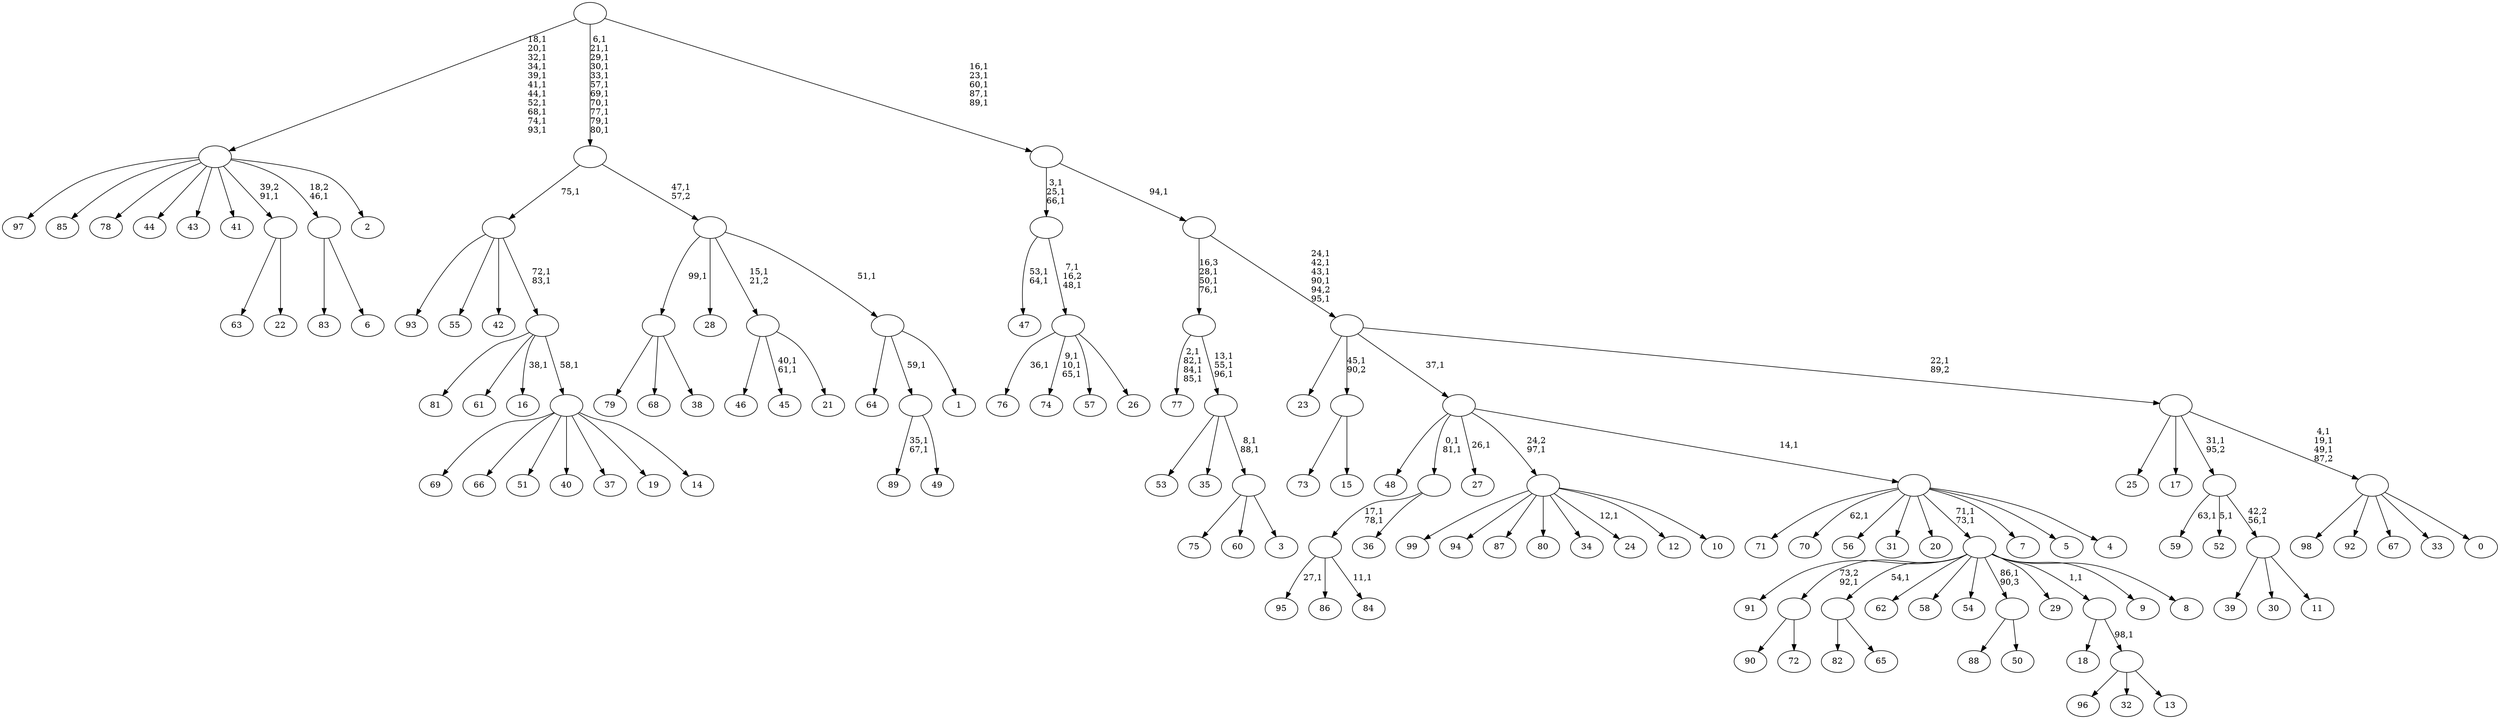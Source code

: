 digraph T {
	200 [label="99"]
	199 [label="98"]
	198 [label="97"]
	197 [label="96"]
	196 [label="95"]
	194 [label="94"]
	193 [label="93"]
	192 [label="92"]
	191 [label="91"]
	190 [label="90"]
	189 [label="89"]
	186 [label="88"]
	185 [label="87"]
	184 [label="86"]
	183 [label="85"]
	182 [label="84"]
	180 [label=""]
	178 [label="83"]
	177 [label="82"]
	176 [label="81"]
	175 [label="80"]
	174 [label="79"]
	173 [label="78"]
	172 [label="77"]
	167 [label="76"]
	165 [label="75"]
	164 [label="74"]
	160 [label="73"]
	159 [label="72"]
	158 [label=""]
	157 [label="71"]
	156 [label="70"]
	154 [label="69"]
	153 [label="68"]
	152 [label="67"]
	151 [label="66"]
	150 [label="65"]
	149 [label=""]
	148 [label="64"]
	147 [label="63"]
	146 [label="62"]
	145 [label="61"]
	144 [label="60"]
	143 [label="59"]
	141 [label="58"]
	140 [label="57"]
	139 [label="56"]
	138 [label="55"]
	137 [label="54"]
	136 [label="53"]
	135 [label="52"]
	133 [label="51"]
	132 [label="50"]
	131 [label=""]
	130 [label="49"]
	129 [label=""]
	128 [label="48"]
	127 [label="47"]
	124 [label="46"]
	123 [label="45"]
	120 [label="44"]
	119 [label="43"]
	118 [label="42"]
	117 [label="41"]
	116 [label="40"]
	115 [label="39"]
	114 [label="38"]
	113 [label=""]
	112 [label="37"]
	111 [label="36"]
	110 [label=""]
	108 [label="35"]
	107 [label="34"]
	106 [label="33"]
	105 [label="32"]
	104 [label="31"]
	103 [label="30"]
	102 [label="29"]
	101 [label="28"]
	100 [label="27"]
	98 [label="26"]
	97 [label=""]
	95 [label=""]
	92 [label="25"]
	91 [label="24"]
	89 [label="23"]
	88 [label="22"]
	87 [label=""]
	86 [label="21"]
	85 [label=""]
	84 [label="20"]
	83 [label="19"]
	82 [label="18"]
	81 [label="17"]
	80 [label="16"]
	78 [label="15"]
	77 [label=""]
	76 [label="14"]
	75 [label=""]
	74 [label=""]
	72 [label=""]
	71 [label="13"]
	70 [label=""]
	69 [label=""]
	68 [label="12"]
	67 [label="11"]
	66 [label=""]
	65 [label=""]
	64 [label="10"]
	63 [label=""]
	62 [label="9"]
	61 [label="8"]
	60 [label=""]
	58 [label="7"]
	57 [label="6"]
	56 [label=""]
	55 [label="5"]
	54 [label="4"]
	53 [label=""]
	52 [label=""]
	51 [label="3"]
	50 [label=""]
	48 [label=""]
	45 [label=""]
	42 [label="2"]
	41 [label=""]
	30 [label="1"]
	29 [label=""]
	28 [label=""]
	27 [label=""]
	16 [label="0"]
	15 [label=""]
	12 [label=""]
	11 [label=""]
	6 [label=""]
	5 [label=""]
	0 [label=""]
	180 -> 182 [label="11,1"]
	180 -> 196 [label="27,1"]
	180 -> 184 [label=""]
	158 -> 190 [label=""]
	158 -> 159 [label=""]
	149 -> 177 [label=""]
	149 -> 150 [label=""]
	131 -> 186 [label=""]
	131 -> 132 [label=""]
	129 -> 189 [label="35,1\n67,1"]
	129 -> 130 [label=""]
	113 -> 174 [label=""]
	113 -> 153 [label=""]
	113 -> 114 [label=""]
	110 -> 180 [label="17,1\n78,1"]
	110 -> 111 [label=""]
	97 -> 164 [label="9,1\n10,1\n65,1"]
	97 -> 167 [label="36,1"]
	97 -> 140 [label=""]
	97 -> 98 [label=""]
	95 -> 97 [label="7,1\n16,2\n48,1"]
	95 -> 127 [label="53,1\n64,1"]
	87 -> 147 [label=""]
	87 -> 88 [label=""]
	85 -> 123 [label="40,1\n61,1"]
	85 -> 124 [label=""]
	85 -> 86 [label=""]
	77 -> 160 [label=""]
	77 -> 78 [label=""]
	75 -> 154 [label=""]
	75 -> 151 [label=""]
	75 -> 133 [label=""]
	75 -> 116 [label=""]
	75 -> 112 [label=""]
	75 -> 83 [label=""]
	75 -> 76 [label=""]
	74 -> 80 [label="38,1"]
	74 -> 176 [label=""]
	74 -> 145 [label=""]
	74 -> 75 [label="58,1"]
	72 -> 74 [label="72,1\n83,1"]
	72 -> 193 [label=""]
	72 -> 138 [label=""]
	72 -> 118 [label=""]
	70 -> 197 [label=""]
	70 -> 105 [label=""]
	70 -> 71 [label=""]
	69 -> 82 [label=""]
	69 -> 70 [label="98,1"]
	66 -> 115 [label=""]
	66 -> 103 [label=""]
	66 -> 67 [label=""]
	65 -> 135 [label="5,1"]
	65 -> 143 [label="63,1"]
	65 -> 66 [label="42,2\n56,1"]
	63 -> 91 [label="12,1"]
	63 -> 200 [label=""]
	63 -> 194 [label=""]
	63 -> 185 [label=""]
	63 -> 175 [label=""]
	63 -> 107 [label=""]
	63 -> 68 [label=""]
	63 -> 64 [label=""]
	60 -> 191 [label=""]
	60 -> 158 [label="73,2\n92,1"]
	60 -> 149 [label="54,1"]
	60 -> 146 [label=""]
	60 -> 141 [label=""]
	60 -> 137 [label=""]
	60 -> 131 [label="86,1\n90,3"]
	60 -> 102 [label=""]
	60 -> 69 [label="1,1"]
	60 -> 62 [label=""]
	60 -> 61 [label=""]
	56 -> 178 [label=""]
	56 -> 57 [label=""]
	53 -> 60 [label="71,1\n73,1"]
	53 -> 156 [label="62,1"]
	53 -> 157 [label=""]
	53 -> 139 [label=""]
	53 -> 104 [label=""]
	53 -> 84 [label=""]
	53 -> 58 [label=""]
	53 -> 55 [label=""]
	53 -> 54 [label=""]
	52 -> 100 [label="26,1"]
	52 -> 110 [label="0,1\n81,1"]
	52 -> 128 [label=""]
	52 -> 63 [label="24,2\n97,1"]
	52 -> 53 [label="14,1"]
	50 -> 165 [label=""]
	50 -> 144 [label=""]
	50 -> 51 [label=""]
	48 -> 50 [label="8,1\n88,1"]
	48 -> 136 [label=""]
	48 -> 108 [label=""]
	45 -> 48 [label="13,1\n55,1\n96,1"]
	45 -> 172 [label="2,1\n82,1\n84,1\n85,1"]
	41 -> 198 [label=""]
	41 -> 183 [label=""]
	41 -> 173 [label=""]
	41 -> 120 [label=""]
	41 -> 119 [label=""]
	41 -> 117 [label=""]
	41 -> 87 [label="39,2\n91,1"]
	41 -> 56 [label="18,2\n46,1"]
	41 -> 42 [label=""]
	29 -> 148 [label=""]
	29 -> 129 [label="59,1"]
	29 -> 30 [label=""]
	28 -> 113 [label="99,1"]
	28 -> 101 [label=""]
	28 -> 85 [label="15,1\n21,2"]
	28 -> 29 [label="51,1"]
	27 -> 72 [label="75,1"]
	27 -> 28 [label="47,1\n57,2"]
	15 -> 199 [label=""]
	15 -> 192 [label=""]
	15 -> 152 [label=""]
	15 -> 106 [label=""]
	15 -> 16 [label=""]
	12 -> 15 [label="4,1\n19,1\n49,1\n87,2"]
	12 -> 92 [label=""]
	12 -> 81 [label=""]
	12 -> 65 [label="31,1\n95,2"]
	11 -> 89 [label=""]
	11 -> 77 [label="45,1\n90,2"]
	11 -> 52 [label="37,1"]
	11 -> 12 [label="22,1\n89,2"]
	6 -> 11 [label="24,1\n42,1\n43,1\n90,1\n94,2\n95,1"]
	6 -> 45 [label="16,3\n28,1\n50,1\n76,1"]
	5 -> 95 [label="3,1\n25,1\n66,1"]
	5 -> 6 [label="94,1"]
	0 -> 5 [label="16,1\n23,1\n60,1\n87,1\n89,1"]
	0 -> 27 [label="6,1\n21,1\n29,1\n30,1\n33,1\n57,1\n69,1\n70,1\n77,1\n79,1\n80,1"]
	0 -> 41 [label="18,1\n20,1\n32,1\n34,1\n39,1\n41,1\n44,1\n52,1\n68,1\n74,1\n93,1"]
}
